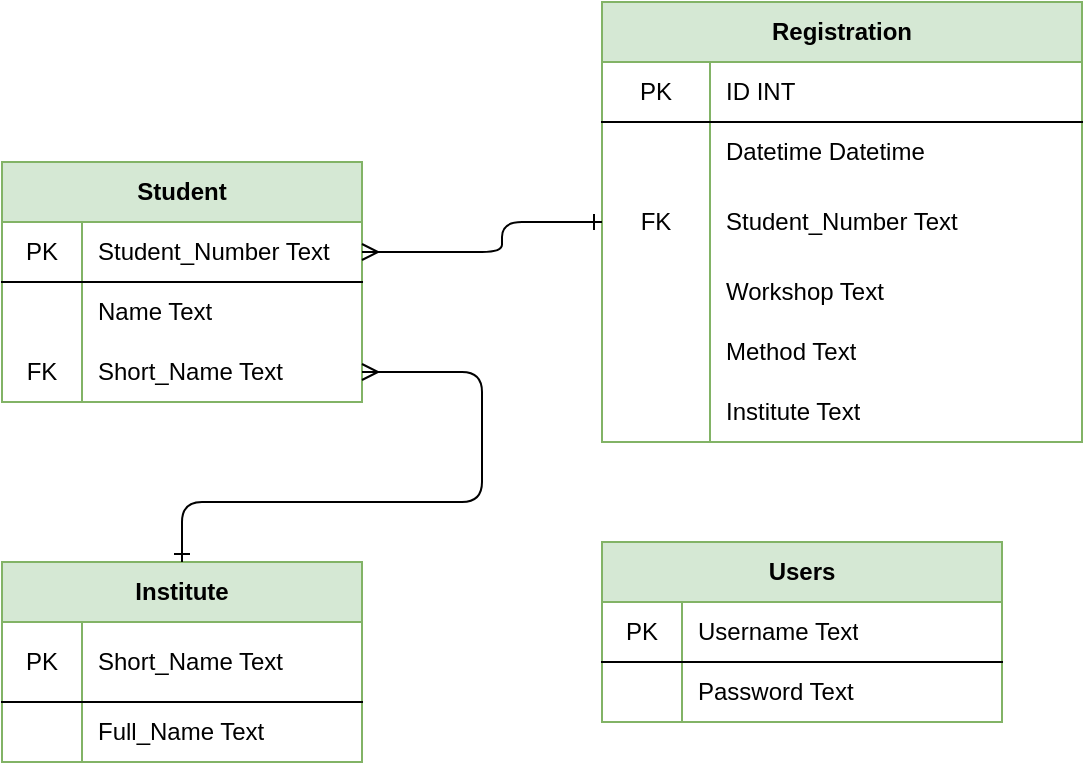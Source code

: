 <mxfile version="14.4.3" type="device"><diagram id="hp2AokKyDz6SQuc52x2y" name="Pagina-1"><mxGraphModel dx="1086" dy="806" grid="1" gridSize="10" guides="1" tooltips="1" connect="1" arrows="1" fold="1" page="1" pageScale="1" pageWidth="827" pageHeight="1169" math="0" shadow="0"><root><mxCell id="0"/><mxCell id="1" parent="0"/><mxCell id="2b7ewxlVUJMGrRr62if1-1" value="Student" style="shape=table;html=1;whiteSpace=wrap;startSize=30;container=1;collapsible=0;childLayout=tableLayout;fixedRows=1;rowLines=0;fontStyle=1;align=center;fillColor=#d5e8d4;strokeColor=#82b366;" parent="1" vertex="1"><mxGeometry x="180" y="120" width="180" height="120" as="geometry"/></mxCell><mxCell id="2b7ewxlVUJMGrRr62if1-2" value="" style="shape=partialRectangle;html=1;whiteSpace=wrap;collapsible=0;dropTarget=0;pointerEvents=0;fillColor=none;top=0;left=0;bottom=1;right=0;points=[[0,0.5],[1,0.5]];portConstraint=eastwest;" parent="2b7ewxlVUJMGrRr62if1-1" vertex="1"><mxGeometry y="30" width="180" height="30" as="geometry"/></mxCell><mxCell id="2b7ewxlVUJMGrRr62if1-3" value="PK" style="shape=partialRectangle;html=1;whiteSpace=wrap;connectable=0;fillColor=none;top=0;left=0;bottom=0;right=0;overflow=hidden;" parent="2b7ewxlVUJMGrRr62if1-2" vertex="1"><mxGeometry width="40" height="30" as="geometry"/></mxCell><mxCell id="2b7ewxlVUJMGrRr62if1-4" value="Student_Number Text" style="shape=partialRectangle;html=1;whiteSpace=wrap;connectable=0;fillColor=none;top=0;left=0;bottom=0;right=0;align=left;spacingLeft=6;overflow=hidden;" parent="2b7ewxlVUJMGrRr62if1-2" vertex="1"><mxGeometry x="40" width="140" height="30" as="geometry"/></mxCell><mxCell id="2b7ewxlVUJMGrRr62if1-5" value="" style="shape=partialRectangle;html=1;whiteSpace=wrap;collapsible=0;dropTarget=0;pointerEvents=0;fillColor=none;top=0;left=0;bottom=0;right=0;points=[[0,0.5],[1,0.5]];portConstraint=eastwest;" parent="2b7ewxlVUJMGrRr62if1-1" vertex="1"><mxGeometry y="60" width="180" height="30" as="geometry"/></mxCell><mxCell id="2b7ewxlVUJMGrRr62if1-6" value="" style="shape=partialRectangle;html=1;whiteSpace=wrap;connectable=0;fillColor=none;top=0;left=0;bottom=0;right=0;overflow=hidden;" parent="2b7ewxlVUJMGrRr62if1-5" vertex="1"><mxGeometry width="40" height="30" as="geometry"/></mxCell><mxCell id="2b7ewxlVUJMGrRr62if1-7" value="Name Text" style="shape=partialRectangle;html=1;whiteSpace=wrap;connectable=0;fillColor=none;top=0;left=0;bottom=0;right=0;align=left;spacingLeft=6;overflow=hidden;" parent="2b7ewxlVUJMGrRr62if1-5" vertex="1"><mxGeometry x="40" width="140" height="30" as="geometry"/></mxCell><mxCell id="2b7ewxlVUJMGrRr62if1-8" value="" style="shape=partialRectangle;html=1;whiteSpace=wrap;collapsible=0;dropTarget=0;pointerEvents=0;fillColor=none;top=0;left=0;bottom=0;right=0;points=[[0,0.5],[1,0.5]];portConstraint=eastwest;" parent="2b7ewxlVUJMGrRr62if1-1" vertex="1"><mxGeometry y="90" width="180" height="30" as="geometry"/></mxCell><mxCell id="2b7ewxlVUJMGrRr62if1-9" value="FK" style="shape=partialRectangle;html=1;whiteSpace=wrap;connectable=0;fillColor=none;top=0;left=0;bottom=0;right=0;overflow=hidden;" parent="2b7ewxlVUJMGrRr62if1-8" vertex="1"><mxGeometry width="40" height="30" as="geometry"/></mxCell><mxCell id="2b7ewxlVUJMGrRr62if1-10" value="Short_Name Text" style="shape=partialRectangle;html=1;whiteSpace=wrap;connectable=0;fillColor=none;top=0;left=0;bottom=0;right=0;align=left;spacingLeft=6;overflow=hidden;" parent="2b7ewxlVUJMGrRr62if1-8" vertex="1"><mxGeometry x="40" width="140" height="30" as="geometry"/></mxCell><mxCell id="2b7ewxlVUJMGrRr62if1-11" value="Institute" style="shape=table;html=1;whiteSpace=wrap;startSize=30;container=1;collapsible=0;childLayout=tableLayout;fixedRows=1;rowLines=0;fontStyle=1;align=center;fillColor=#d5e8d4;strokeColor=#82b366;" parent="1" vertex="1"><mxGeometry x="180" y="320" width="180" height="100" as="geometry"/></mxCell><mxCell id="2b7ewxlVUJMGrRr62if1-12" value="" style="shape=partialRectangle;html=1;whiteSpace=wrap;collapsible=0;dropTarget=0;pointerEvents=0;fillColor=none;top=0;left=0;bottom=1;right=0;points=[[0,0.5],[1,0.5]];portConstraint=eastwest;" parent="2b7ewxlVUJMGrRr62if1-11" vertex="1"><mxGeometry y="30" width="180" height="40" as="geometry"/></mxCell><mxCell id="2b7ewxlVUJMGrRr62if1-13" value="PK" style="shape=partialRectangle;html=1;whiteSpace=wrap;connectable=0;fillColor=none;top=0;left=0;bottom=0;right=0;overflow=hidden;" parent="2b7ewxlVUJMGrRr62if1-12" vertex="1"><mxGeometry width="40" height="40" as="geometry"/></mxCell><mxCell id="2b7ewxlVUJMGrRr62if1-14" value="Short_Name Text" style="shape=partialRectangle;html=1;whiteSpace=wrap;connectable=0;fillColor=none;top=0;left=0;bottom=0;right=0;align=left;spacingLeft=6;overflow=hidden;" parent="2b7ewxlVUJMGrRr62if1-12" vertex="1"><mxGeometry x="40" width="140" height="40" as="geometry"/></mxCell><mxCell id="2b7ewxlVUJMGrRr62if1-15" value="" style="shape=partialRectangle;html=1;whiteSpace=wrap;collapsible=0;dropTarget=0;pointerEvents=0;fillColor=none;top=0;left=0;bottom=0;right=0;points=[[0,0.5],[1,0.5]];portConstraint=eastwest;" parent="2b7ewxlVUJMGrRr62if1-11" vertex="1"><mxGeometry y="70" width="180" height="30" as="geometry"/></mxCell><mxCell id="2b7ewxlVUJMGrRr62if1-16" value="" style="shape=partialRectangle;html=1;whiteSpace=wrap;connectable=0;fillColor=none;top=0;left=0;bottom=0;right=0;overflow=hidden;" parent="2b7ewxlVUJMGrRr62if1-15" vertex="1"><mxGeometry width="40" height="30" as="geometry"/></mxCell><mxCell id="2b7ewxlVUJMGrRr62if1-17" value="Full_Name Text" style="shape=partialRectangle;html=1;whiteSpace=wrap;connectable=0;fillColor=none;top=0;left=0;bottom=0;right=0;align=left;spacingLeft=6;overflow=hidden;" parent="2b7ewxlVUJMGrRr62if1-15" vertex="1"><mxGeometry x="40" width="140" height="30" as="geometry"/></mxCell><mxCell id="2b7ewxlVUJMGrRr62if1-21" value="Registration" style="shape=table;html=1;whiteSpace=wrap;startSize=30;container=1;collapsible=0;childLayout=tableLayout;fixedRows=1;rowLines=0;fontStyle=1;align=center;fillColor=#d5e8d4;strokeColor=#82b366;" parent="1" vertex="1"><mxGeometry x="480" y="40" width="240" height="220" as="geometry"/></mxCell><mxCell id="2b7ewxlVUJMGrRr62if1-22" value="" style="shape=partialRectangle;html=1;whiteSpace=wrap;collapsible=0;dropTarget=0;pointerEvents=0;fillColor=none;top=0;left=0;bottom=1;right=0;points=[[0,0.5],[1,0.5]];portConstraint=eastwest;" parent="2b7ewxlVUJMGrRr62if1-21" vertex="1"><mxGeometry y="30" width="240" height="30" as="geometry"/></mxCell><mxCell id="2b7ewxlVUJMGrRr62if1-23" value="PK" style="shape=partialRectangle;html=1;whiteSpace=wrap;connectable=0;fillColor=none;top=0;left=0;bottom=0;right=0;overflow=hidden;" parent="2b7ewxlVUJMGrRr62if1-22" vertex="1"><mxGeometry width="54" height="30" as="geometry"/></mxCell><mxCell id="2b7ewxlVUJMGrRr62if1-24" value="ID INT" style="shape=partialRectangle;html=1;whiteSpace=wrap;connectable=0;fillColor=none;top=0;left=0;bottom=0;right=0;align=left;spacingLeft=6;overflow=hidden;" parent="2b7ewxlVUJMGrRr62if1-22" vertex="1"><mxGeometry x="54" width="186" height="30" as="geometry"/></mxCell><mxCell id="2b7ewxlVUJMGrRr62if1-28" value="" style="shape=partialRectangle;html=1;whiteSpace=wrap;collapsible=0;dropTarget=0;pointerEvents=0;fillColor=none;top=0;left=0;bottom=0;right=0;points=[[0,0.5],[1,0.5]];portConstraint=eastwest;" parent="2b7ewxlVUJMGrRr62if1-21" vertex="1"><mxGeometry y="60" width="240" height="30" as="geometry"/></mxCell><mxCell id="2b7ewxlVUJMGrRr62if1-29" value="" style="shape=partialRectangle;html=1;whiteSpace=wrap;connectable=0;fillColor=none;top=0;left=0;bottom=0;right=0;overflow=hidden;" parent="2b7ewxlVUJMGrRr62if1-28" vertex="1"><mxGeometry width="54" height="30" as="geometry"/></mxCell><mxCell id="2b7ewxlVUJMGrRr62if1-30" value="Datetime Datetime" style="shape=partialRectangle;html=1;whiteSpace=wrap;connectable=0;fillColor=none;top=0;left=0;bottom=0;right=0;align=left;spacingLeft=6;overflow=hidden;" parent="2b7ewxlVUJMGrRr62if1-28" vertex="1"><mxGeometry x="54" width="186" height="30" as="geometry"/></mxCell><mxCell id="2b7ewxlVUJMGrRr62if1-25" value="" style="shape=partialRectangle;html=1;whiteSpace=wrap;collapsible=0;dropTarget=0;pointerEvents=0;fillColor=none;top=0;left=0;bottom=0;right=0;points=[[0,0.5],[1,0.5]];portConstraint=eastwest;" parent="2b7ewxlVUJMGrRr62if1-21" vertex="1"><mxGeometry y="90" width="240" height="40" as="geometry"/></mxCell><mxCell id="2b7ewxlVUJMGrRr62if1-26" value="FK" style="shape=partialRectangle;html=1;whiteSpace=wrap;connectable=0;fillColor=none;top=0;left=0;bottom=0;right=0;overflow=hidden;" parent="2b7ewxlVUJMGrRr62if1-25" vertex="1"><mxGeometry width="54" height="40" as="geometry"/></mxCell><mxCell id="2b7ewxlVUJMGrRr62if1-27" value="Student_Number Text" style="shape=partialRectangle;html=1;whiteSpace=wrap;connectable=0;fillColor=none;top=0;left=0;bottom=0;right=0;align=left;spacingLeft=6;overflow=hidden;" parent="2b7ewxlVUJMGrRr62if1-25" vertex="1"><mxGeometry x="54" width="186" height="40" as="geometry"/></mxCell><mxCell id="2b7ewxlVUJMGrRr62if1-40" value="" style="shape=partialRectangle;html=1;whiteSpace=wrap;collapsible=0;dropTarget=0;pointerEvents=0;fillColor=none;top=0;left=0;bottom=0;right=0;points=[[0,0.5],[1,0.5]];portConstraint=eastwest;" parent="2b7ewxlVUJMGrRr62if1-21" vertex="1"><mxGeometry y="130" width="240" height="30" as="geometry"/></mxCell><mxCell id="2b7ewxlVUJMGrRr62if1-41" value="" style="shape=partialRectangle;html=1;whiteSpace=wrap;connectable=0;fillColor=none;top=0;left=0;bottom=0;right=0;overflow=hidden;" parent="2b7ewxlVUJMGrRr62if1-40" vertex="1"><mxGeometry width="54" height="30" as="geometry"/></mxCell><mxCell id="2b7ewxlVUJMGrRr62if1-42" value="Workshop Text" style="shape=partialRectangle;html=1;whiteSpace=wrap;connectable=0;fillColor=none;top=0;left=0;bottom=0;right=0;align=left;spacingLeft=6;overflow=hidden;" parent="2b7ewxlVUJMGrRr62if1-40" vertex="1"><mxGeometry x="54" width="186" height="30" as="geometry"/></mxCell><mxCell id="2b7ewxlVUJMGrRr62if1-18" value="" style="shape=partialRectangle;html=1;whiteSpace=wrap;collapsible=0;dropTarget=0;pointerEvents=0;fillColor=none;top=0;left=0;bottom=0;right=0;points=[[0,0.5],[1,0.5]];portConstraint=eastwest;" parent="2b7ewxlVUJMGrRr62if1-21" vertex="1"><mxGeometry y="160" width="240" height="30" as="geometry"/></mxCell><mxCell id="2b7ewxlVUJMGrRr62if1-19" value="" style="shape=partialRectangle;html=1;whiteSpace=wrap;connectable=0;fillColor=none;top=0;left=0;bottom=0;right=0;overflow=hidden;" parent="2b7ewxlVUJMGrRr62if1-18" vertex="1"><mxGeometry width="54" height="30" as="geometry"/></mxCell><mxCell id="2b7ewxlVUJMGrRr62if1-20" value="Method Text" style="shape=partialRectangle;html=1;whiteSpace=wrap;connectable=0;fillColor=none;top=0;left=0;bottom=0;right=0;align=left;spacingLeft=6;overflow=hidden;" parent="2b7ewxlVUJMGrRr62if1-18" vertex="1"><mxGeometry x="54" width="186" height="30" as="geometry"/></mxCell><mxCell id="0CK7BMAGz-Plz0crv_JQ-7" value="" style="shape=partialRectangle;html=1;whiteSpace=wrap;collapsible=0;dropTarget=0;pointerEvents=0;fillColor=none;top=0;left=0;bottom=0;right=0;points=[[0,0.5],[1,0.5]];portConstraint=eastwest;" vertex="1" parent="2b7ewxlVUJMGrRr62if1-21"><mxGeometry y="190" width="240" height="30" as="geometry"/></mxCell><mxCell id="0CK7BMAGz-Plz0crv_JQ-8" value="" style="shape=partialRectangle;html=1;whiteSpace=wrap;connectable=0;fillColor=none;top=0;left=0;bottom=0;right=0;overflow=hidden;" vertex="1" parent="0CK7BMAGz-Plz0crv_JQ-7"><mxGeometry width="54" height="30" as="geometry"/></mxCell><mxCell id="0CK7BMAGz-Plz0crv_JQ-9" value="Institute Text" style="shape=partialRectangle;html=1;whiteSpace=wrap;connectable=0;fillColor=none;top=0;left=0;bottom=0;right=0;align=left;spacingLeft=6;overflow=hidden;" vertex="1" parent="0CK7BMAGz-Plz0crv_JQ-7"><mxGeometry x="54" width="186" height="30" as="geometry"/></mxCell><mxCell id="2b7ewxlVUJMGrRr62if1-31" value="" style="endArrow=ERone;html=1;exitX=1;exitY=0.5;exitDx=0;exitDy=0;entryX=0.5;entryY=0;entryDx=0;entryDy=0;startArrow=ERmany;startFill=0;endFill=0;" parent="1" source="2b7ewxlVUJMGrRr62if1-8" target="2b7ewxlVUJMGrRr62if1-11" edge="1"><mxGeometry width="50" height="50" relative="1" as="geometry"><mxPoint x="250" y="130" as="sourcePoint"/><mxPoint x="300" y="80" as="targetPoint"/><Array as="points"><mxPoint x="420" y="225"/><mxPoint x="420" y="290"/><mxPoint x="270" y="290"/></Array></mxGeometry></mxCell><mxCell id="2b7ewxlVUJMGrRr62if1-32" value="" style="endArrow=ERmany;html=1;entryX=1;entryY=0.5;entryDx=0;entryDy=0;startArrow=ERone;startFill=0;endFill=0;exitX=0;exitY=0.5;exitDx=0;exitDy=0;" parent="1" source="2b7ewxlVUJMGrRr62if1-25" target="2b7ewxlVUJMGrRr62if1-2" edge="1"><mxGeometry width="50" height="50" relative="1" as="geometry"><mxPoint x="390" y="160" as="sourcePoint"/><mxPoint x="440" y="280" as="targetPoint"/><Array as="points"><mxPoint x="430" y="150"/><mxPoint x="430" y="165"/></Array></mxGeometry></mxCell><mxCell id="2b7ewxlVUJMGrRr62if1-33" value="Users" style="shape=table;html=1;whiteSpace=wrap;startSize=30;container=1;collapsible=0;childLayout=tableLayout;fixedRows=1;rowLines=0;fontStyle=1;align=center;fillColor=#d5e8d4;strokeColor=#82b366;" parent="1" vertex="1"><mxGeometry x="480" y="310" width="200" height="90" as="geometry"/></mxCell><mxCell id="2b7ewxlVUJMGrRr62if1-34" value="" style="shape=partialRectangle;html=1;whiteSpace=wrap;collapsible=0;dropTarget=0;pointerEvents=0;fillColor=none;top=0;left=0;bottom=1;right=0;points=[[0,0.5],[1,0.5]];portConstraint=eastwest;" parent="2b7ewxlVUJMGrRr62if1-33" vertex="1"><mxGeometry y="30" width="200" height="30" as="geometry"/></mxCell><mxCell id="2b7ewxlVUJMGrRr62if1-35" value="PK" style="shape=partialRectangle;html=1;whiteSpace=wrap;connectable=0;fillColor=none;top=0;left=0;bottom=0;right=0;overflow=hidden;" parent="2b7ewxlVUJMGrRr62if1-34" vertex="1"><mxGeometry width="40" height="30" as="geometry"/></mxCell><mxCell id="2b7ewxlVUJMGrRr62if1-36" value="Username Text" style="shape=partialRectangle;html=1;whiteSpace=wrap;connectable=0;fillColor=none;top=0;left=0;bottom=0;right=0;align=left;spacingLeft=6;overflow=hidden;" parent="2b7ewxlVUJMGrRr62if1-34" vertex="1"><mxGeometry x="40" width="160" height="30" as="geometry"/></mxCell><mxCell id="2b7ewxlVUJMGrRr62if1-37" value="" style="shape=partialRectangle;html=1;whiteSpace=wrap;collapsible=0;dropTarget=0;pointerEvents=0;fillColor=none;top=0;left=0;bottom=0;right=0;points=[[0,0.5],[1,0.5]];portConstraint=eastwest;" parent="2b7ewxlVUJMGrRr62if1-33" vertex="1"><mxGeometry y="60" width="200" height="30" as="geometry"/></mxCell><mxCell id="2b7ewxlVUJMGrRr62if1-38" value="" style="shape=partialRectangle;html=1;whiteSpace=wrap;connectable=0;fillColor=none;top=0;left=0;bottom=0;right=0;overflow=hidden;" parent="2b7ewxlVUJMGrRr62if1-37" vertex="1"><mxGeometry width="40" height="30" as="geometry"/></mxCell><mxCell id="2b7ewxlVUJMGrRr62if1-39" value="Password Text" style="shape=partialRectangle;html=1;whiteSpace=wrap;connectable=0;fillColor=none;top=0;left=0;bottom=0;right=0;align=left;spacingLeft=6;overflow=hidden;" parent="2b7ewxlVUJMGrRr62if1-37" vertex="1"><mxGeometry x="40" width="160" height="30" as="geometry"/></mxCell></root></mxGraphModel></diagram></mxfile>